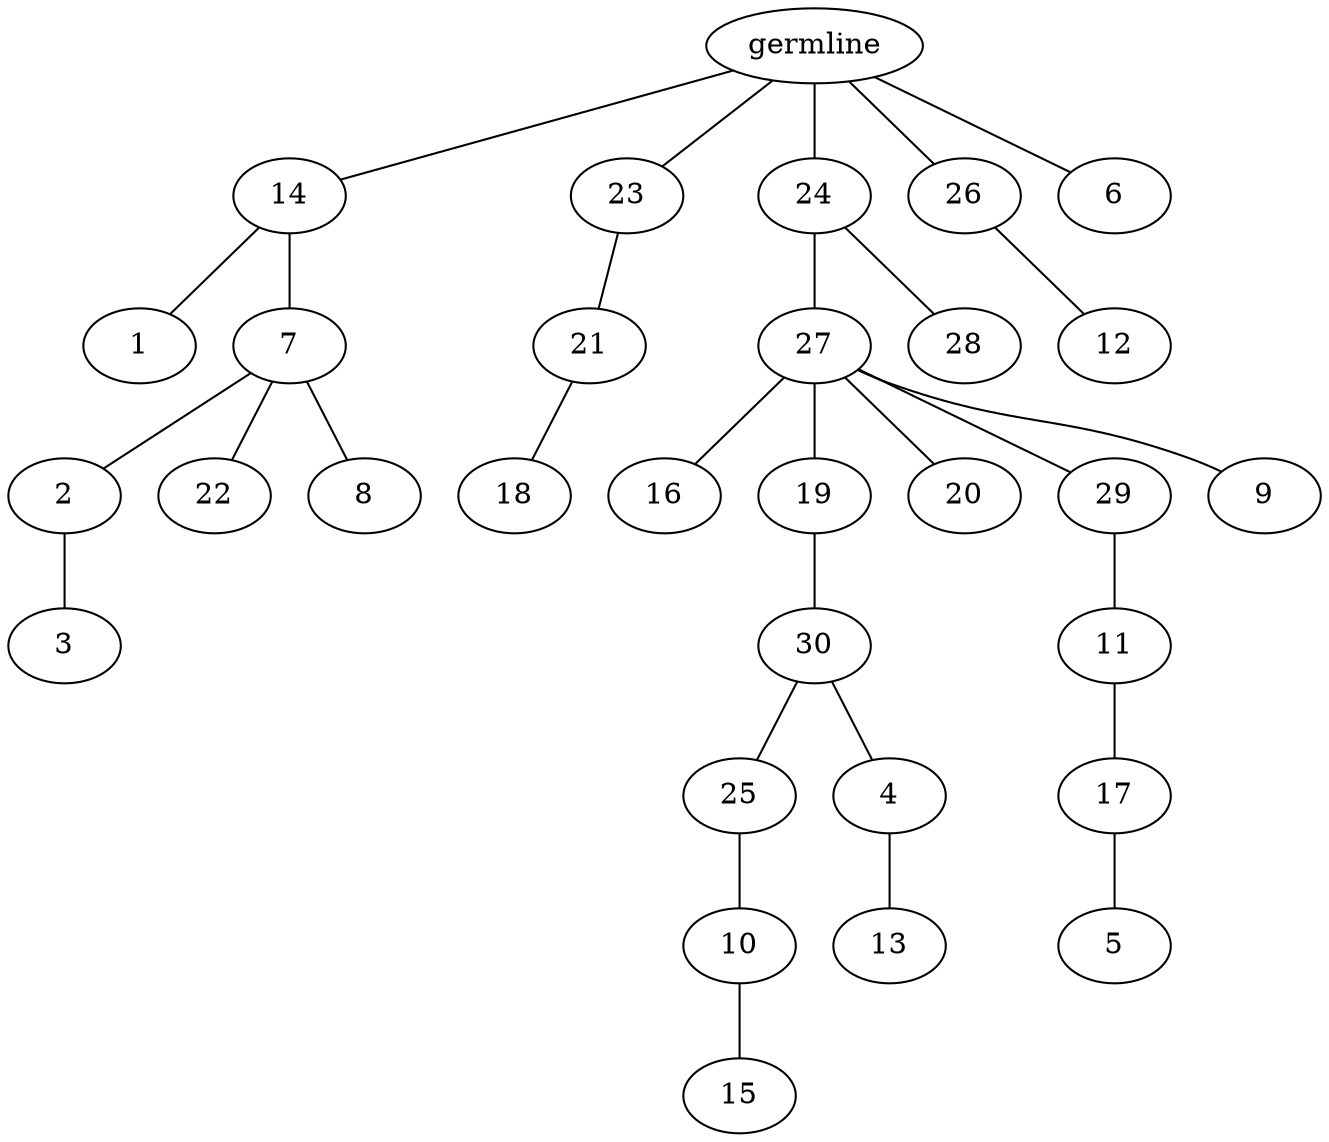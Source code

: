 graph tree {
    "140504322381184" [label="germline"];
    "140504316914224" [label="14"];
    "140504316911968" [label="1"];
    "140504316912496" [label="7"];
    "140504323672864" [label="2"];
    "140504314800352" [label="3"];
    "140504323673296" [label="22"];
    "140504323671040" [label="8"];
    "140504316913264" [label="23"];
    "140504323673968" [label="21"];
    "140504316912448" [label="18"];
    "140504323670176" [label="24"];
    "140504323670368" [label="27"];
    "140504323671664" [label="16"];
    "140504323671760" [label="19"];
    "140504323673824" [label="30"];
    "140504323672816" [label="25"];
    "140504328507696" [label="10"];
    "140504328508848" [label="15"];
    "140504328511344" [label="4"];
    "140504328509088" [label="13"];
    "140504323672768" [label="20"];
    "140504323670224" [label="29"];
    "140504328507504" [label="11"];
    "140504328509280" [label="17"];
    "140504328507600" [label="5"];
    "140504328508608" [label="9"];
    "140504323672576" [label="28"];
    "140504323672336" [label="26"];
    "140504328511008" [label="12"];
    "140504323672144" [label="6"];
    "140504322381184" -- "140504316914224";
    "140504322381184" -- "140504316913264";
    "140504322381184" -- "140504323670176";
    "140504322381184" -- "140504323672336";
    "140504322381184" -- "140504323672144";
    "140504316914224" -- "140504316911968";
    "140504316914224" -- "140504316912496";
    "140504316912496" -- "140504323672864";
    "140504316912496" -- "140504323673296";
    "140504316912496" -- "140504323671040";
    "140504323672864" -- "140504314800352";
    "140504316913264" -- "140504323673968";
    "140504323673968" -- "140504316912448";
    "140504323670176" -- "140504323670368";
    "140504323670176" -- "140504323672576";
    "140504323670368" -- "140504323671664";
    "140504323670368" -- "140504323671760";
    "140504323670368" -- "140504323672768";
    "140504323670368" -- "140504323670224";
    "140504323670368" -- "140504328508608";
    "140504323671760" -- "140504323673824";
    "140504323673824" -- "140504323672816";
    "140504323673824" -- "140504328511344";
    "140504323672816" -- "140504328507696";
    "140504328507696" -- "140504328508848";
    "140504328511344" -- "140504328509088";
    "140504323670224" -- "140504328507504";
    "140504328507504" -- "140504328509280";
    "140504328509280" -- "140504328507600";
    "140504323672336" -- "140504328511008";
}
